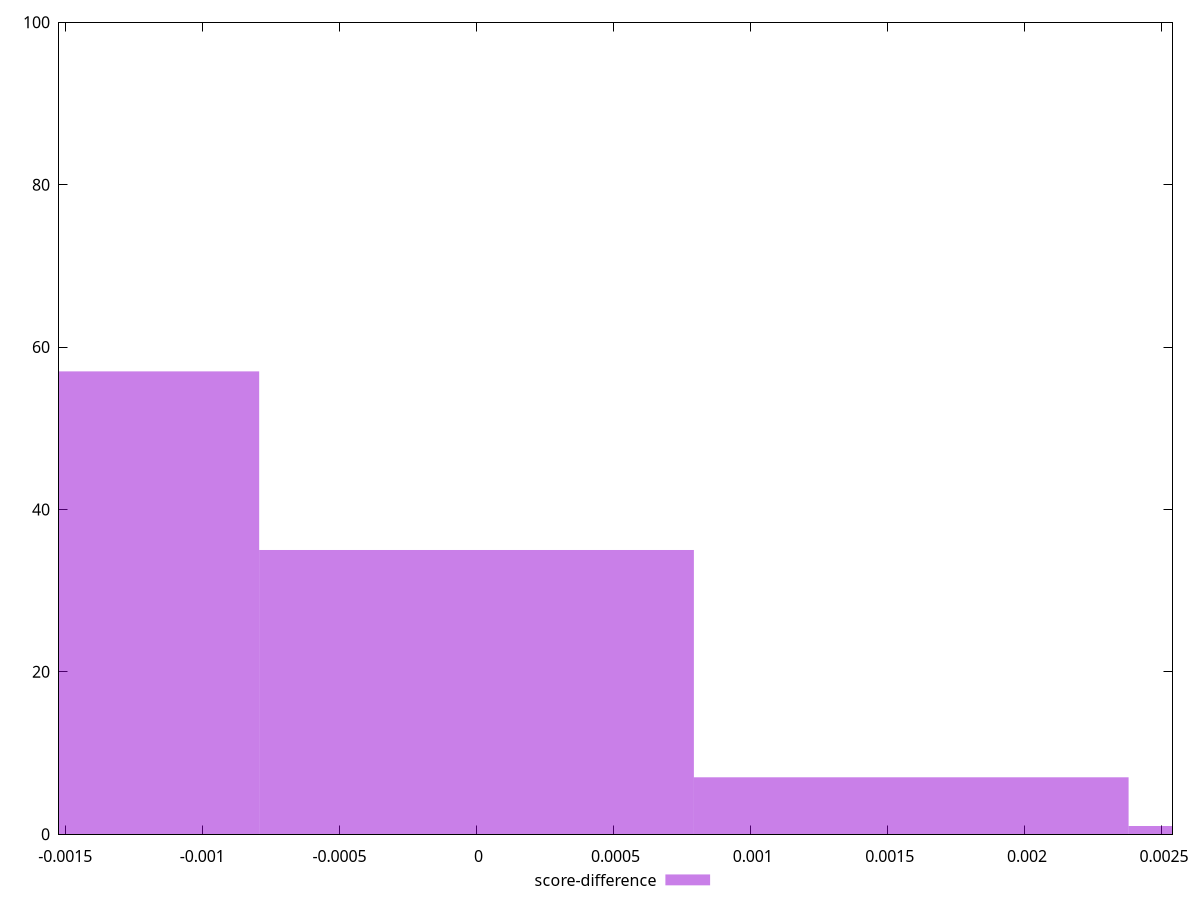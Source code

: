 reset

$scoreDifference <<EOF
0.0015854930817381814 7
-0.0015854930817381814 57
0 35
0.003170986163476363 1
EOF

set key outside below
set boxwidth 0.0015854930817381814
set xrange [-0.0015228378692420108:0.002538366313106555]
set yrange [0:100]
set trange [0:100]
set style fill transparent solid 0.5 noborder
set terminal svg size 640, 490 enhanced background rgb 'white'
set output "report_00008_2021-01-22T20:58:29.167/bootup-time/samples/pages+cached+nointeractive/score-difference/histogram.svg"

plot $scoreDifference title "score-difference" with boxes

reset

